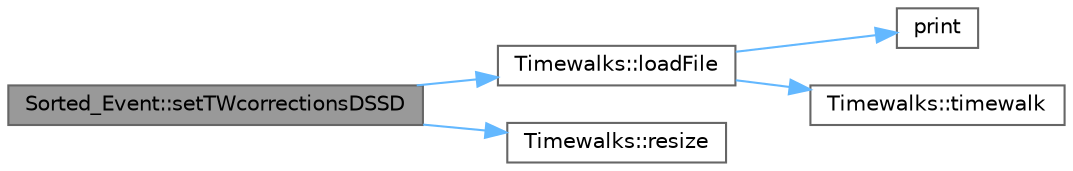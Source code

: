 digraph "Sorted_Event::setTWcorrectionsDSSD"
{
 // LATEX_PDF_SIZE
  bgcolor="transparent";
  edge [fontname=Helvetica,fontsize=10,labelfontname=Helvetica,labelfontsize=10];
  node [fontname=Helvetica,fontsize=10,shape=box,height=0.2,width=0.4];
  rankdir="LR";
  Node1 [id="Node000001",label="Sorted_Event::setTWcorrectionsDSSD",height=0.2,width=0.4,color="gray40", fillcolor="grey60", style="filled", fontcolor="black",tooltip=" "];
  Node1 -> Node2 [id="edge1_Node000001_Node000002",color="steelblue1",style="solid",tooltip=" "];
  Node2 [id="Node000002",label="Timewalks::loadFile",height=0.2,width=0.4,color="grey40", fillcolor="white", style="filled",URL="$class_timewalks.html#a4292dfbeb4cff4c470bd04d2206dc28a",tooltip=" "];
  Node2 -> Node3 [id="edge2_Node000002_Node000003",color="steelblue1",style="solid",tooltip=" "];
  Node3 [id="Node000003",label="print",height=0.2,width=0.4,color="grey40", fillcolor="white", style="filled",URL="$print_8hpp.html#aaa2383e8fc7f8fa546f4376e1dd4c9b7",tooltip=" "];
  Node2 -> Node4 [id="edge3_Node000002_Node000004",color="steelblue1",style="solid",tooltip=" "];
  Node4 [id="Node000004",label="Timewalks::timewalk",height=0.2,width=0.4,color="grey40", fillcolor="white", style="filled",URL="$class_timewalks.html#a6752742154cdfe89f02b18d2acdd529c",tooltip=" "];
  Node1 -> Node5 [id="edge4_Node000001_Node000005",color="steelblue1",style="solid",tooltip=" "];
  Node5 [id="Node000005",label="Timewalks::resize",height=0.2,width=0.4,color="grey40", fillcolor="white", style="filled",URL="$class_timewalks.html#a72fdfa46fc95d2bf895082b30ccb6bbf",tooltip=" "];
}
